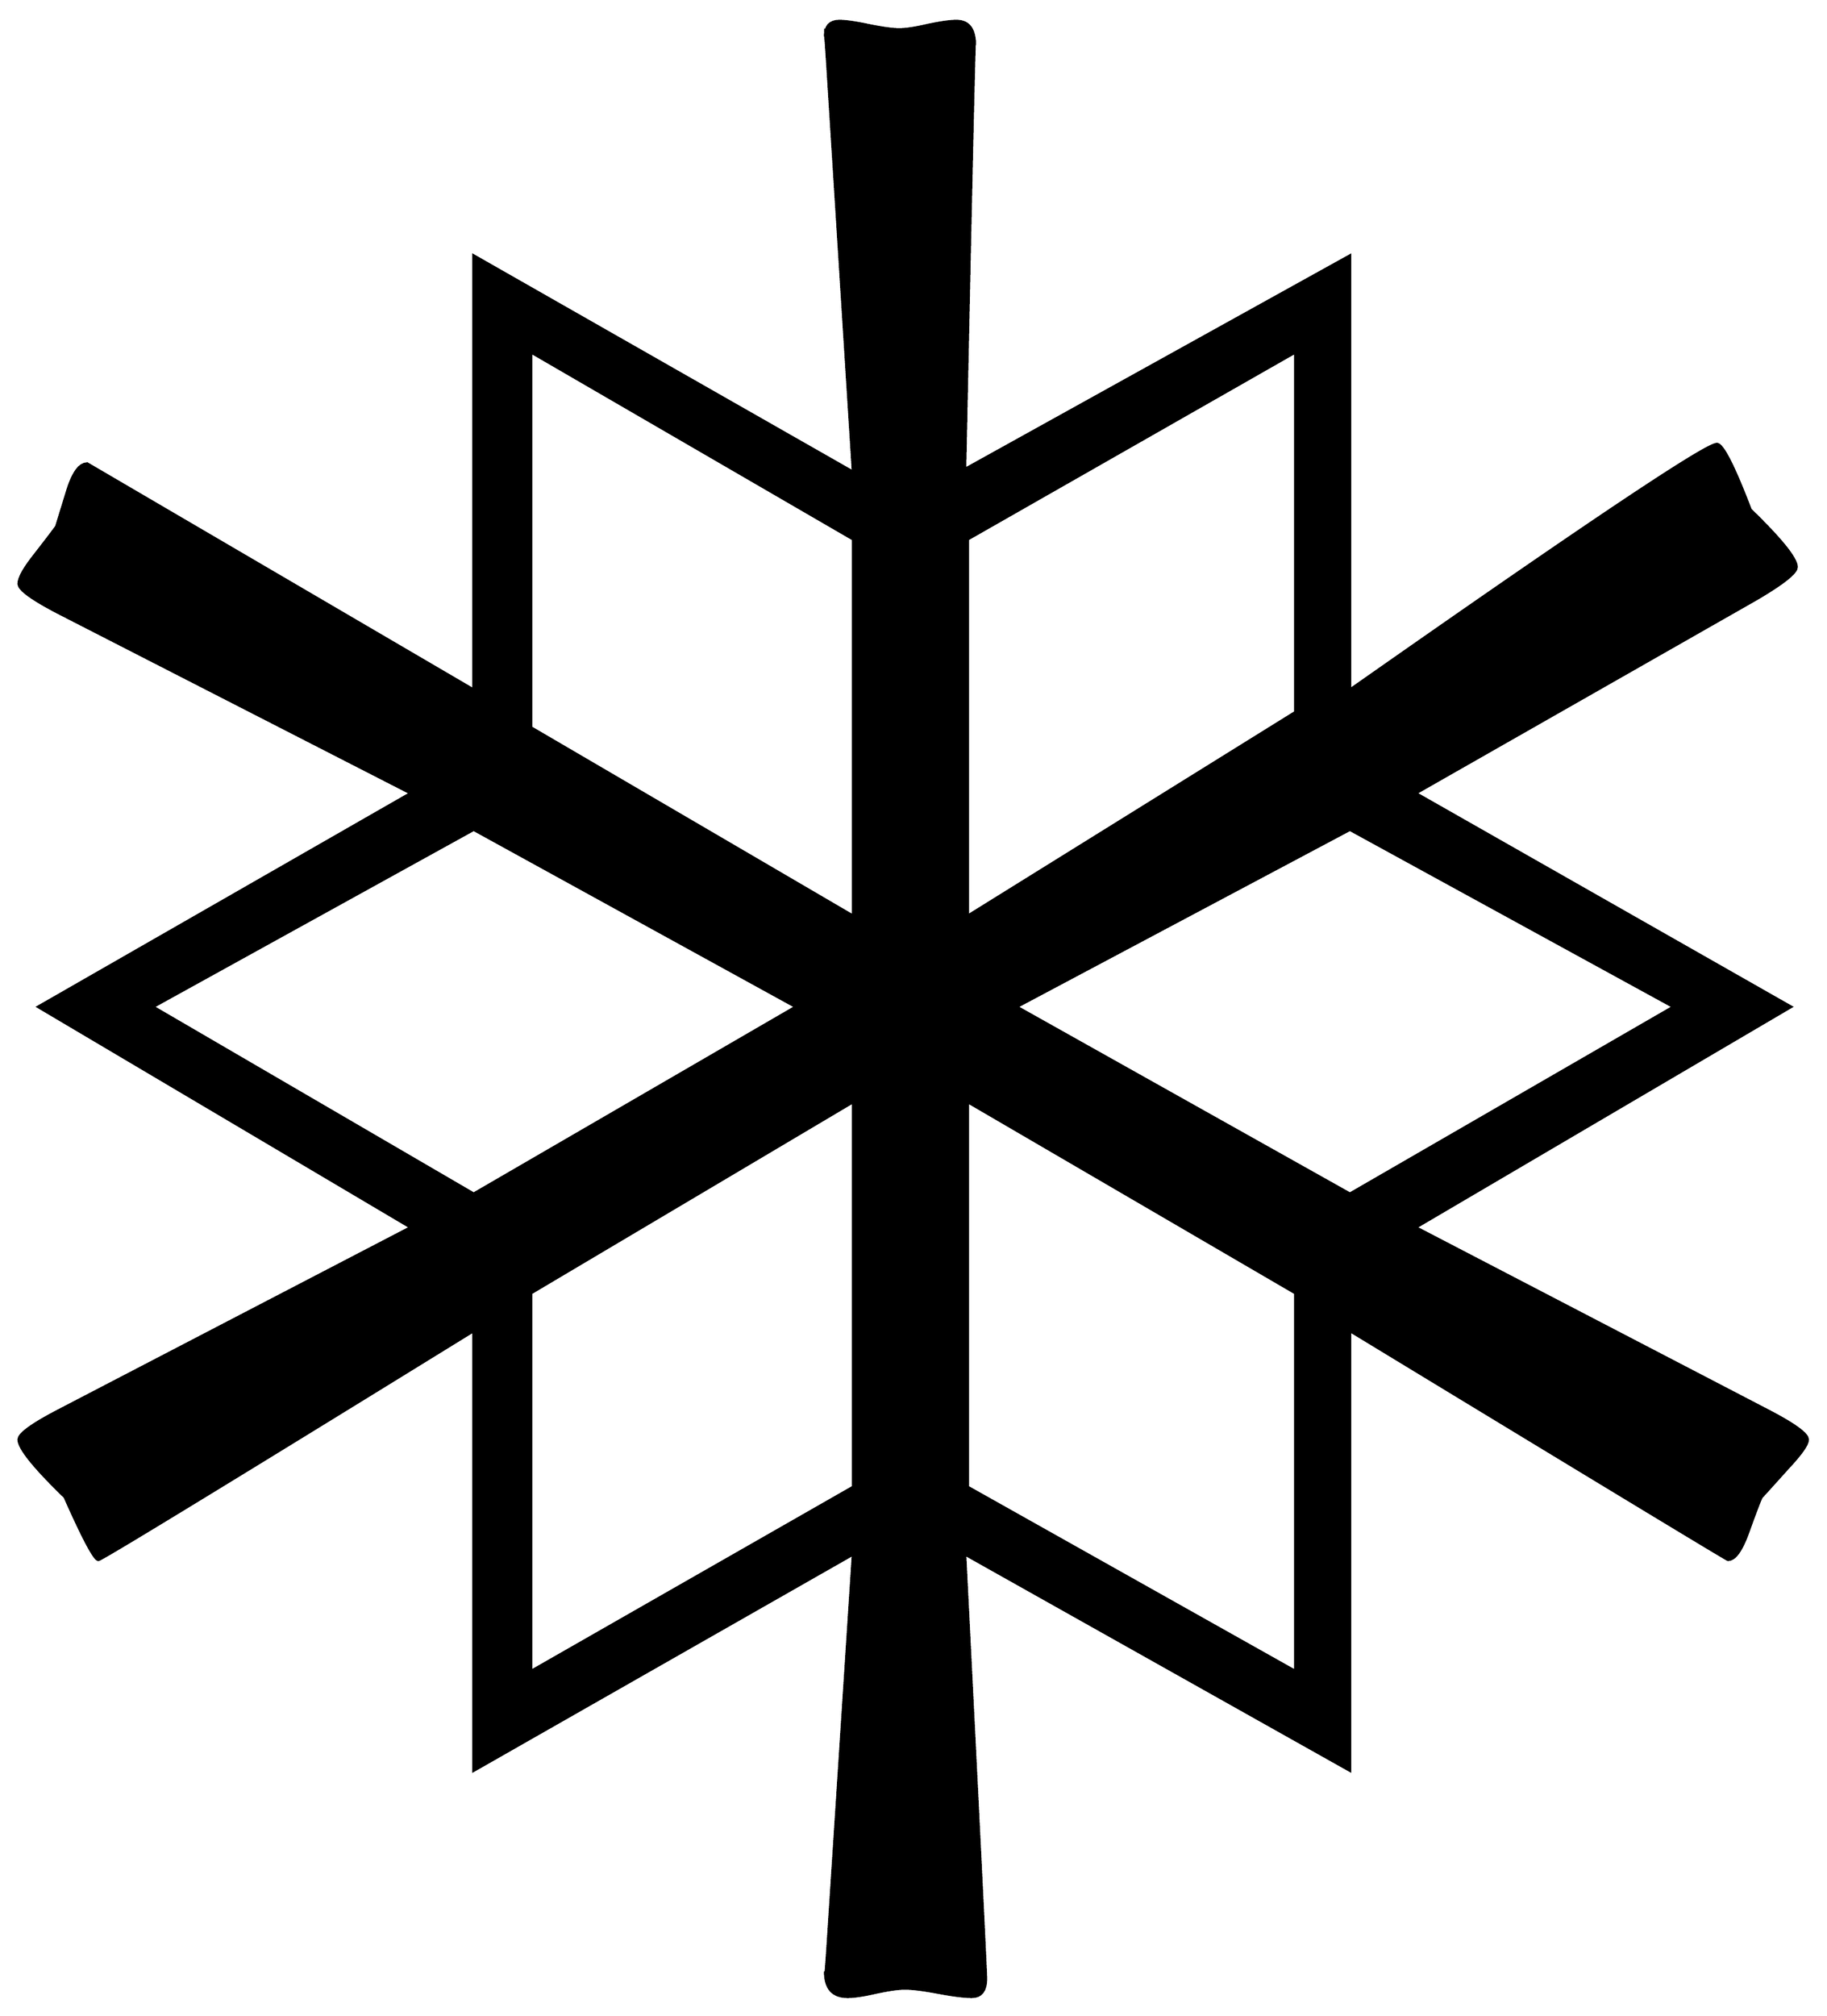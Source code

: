 


\begin{tikzpicture}[y=0.80pt, x=0.80pt, yscale=-1.0, xscale=1.0, inner sep=0pt, outer sep=0pt]
\begin{scope}[shift={(100.0,1837.0)},nonzero rule]
  \path[draw=.,fill=.,line width=1.600pt] (1382.0,-399.0) ..
    controls (1382.0,-395.667) and (1377.333,-389.0) ..
    (1368.0,-379.0) .. controls (1356.0,-365.667) and
    (1349.667,-358.667) .. (1349.0,-358.0) .. controls
    (1348.333,-357.333) and (1345.0,-348.667) .. (1339.0,-332.0) ..
    controls (1334.333,-319.333) and (1329.667,-313.0) ..
    (1325.0,-313.0) .. controls (1324.333,-313.0) and
    (1234.0,-367.667) .. (1054.0,-477.0) -- (1054.0,-162.0) --
    (778.0,-317.0) .. controls (788.0,-118.333) and (793.0,-17.0)
    .. (793.0,-13.0) .. controls (793.0,-4.333) and (789.667,-0.0)
    .. (783.0,0.0) .. controls (777.667,0.0) and (769.667,-1.0) ..
    (759.0,-3.0) .. controls (748.333,-5.0) and (740.333,-6.0) ..
    (735.0,-6.0) .. controls (730.333,-6.0) and (723.333,-5.0) ..
    (714.0,-3.0) .. controls (705.333,-1.0) and (698.667,0.0) ..
    (694.0,0.0) .. controls (683.333,0.0) and (678.0,-6.0) ..
    (678.0,-18.0) .. controls (678.0,-11.333) and (678.667,-18.333) ..
    (680.0,-39.0) -- (698.0,-317.0) -- (426.0,-162.0) --
    (426.0,-477.0) .. controls (248.667,-367.667) and (159.0,-313.0)
    .. (157.0,-313.0) .. controls (154.333,-313.0) and
    (146.333,-328.0) .. (133.0,-358.0) .. controls (111.0,-379.333)
    and (100.0,-393.0) .. (100.0,-399.0) .. controls
    (100.0,-403.0) and (109.667,-410.0) .. (129.0,-420.0) --
    (381.0,-551.0) -- (114.0,-709.0) -- (381.0,-862.0) --
    (129.0,-991.0) .. controls (109.667,-1001.0) and
    (100.0,-1008.0) .. (100.0,-1012.0) .. controls
    (100.0,-1016.0) and (103.667,-1022.667) .. (111.0,-1032.0) ..
    controls (120.333,-1044.0) and (125.667,-1051.0) ..
    (127.0,-1053.0) .. controls (129.667,-1061.667) and
    (132.333,-1070.333) .. (135.0,-1079.0) .. controls
    (139.0,-1091.667) and (143.667,-1098.0) .. (149.0,-1098.0) ..
    controls (149.0,-1098.0) and (241.333,-1044.0) ..
    (426.0,-936.0) -- (426.0,-1247.0) -- (698.0,-1092.0) --
    (680.0,-1378.0) .. controls (678.667,-1399.333) and
    (678.0,-1408.0) .. (678.0,-1404.0) .. controls
    (678.0,-1411.333) and (681.333,-1415.0) .. (688.0,-1415.0) ..
    controls (692.667,-1415.0) and (699.667,-1414.0) ..
    (709.0,-1412.0) .. controls (719.0,-1410.0) and
    (726.333,-1409.0) .. (731.0,-1409.0) .. controls
    (735.667,-1409.0) and (742.333,-1410.0) .. (751.0,-1412.0) ..
    controls (760.333,-1414.0) and (767.333,-1415.0) ..
    (772.0,-1415.0) .. controls (780.667,-1415.0) and
    (785.0,-1409.333) .. (785.0,-1398.0) .. controls
    (785.0,-1416.667) and (782.667,-1315.333) .. (778.0,-1094.0) --
    (1054.0,-1247.0) -- (1054.0,-936.0) .. controls
    (1221.333,-1053.333) and (1309.0,-1112.0) .. (1317.0,-1112.0) ..
    controls (1321.0,-1112.0) and (1329.0,-1096.333) ..
    (1341.0,-1065.0) .. controls (1363.0,-1043.667) and
    (1374.0,-1030.0) .. (1374.0,-1024.0) .. controls
    (1374.0,-1020.0) and (1364.333,-1012.333) .. (1345.0,-1001.0) --
    (1101.0,-862.0) -- (1370.0,-709.0) -- (1101.0,-551.0) --
    (1353.0,-420.0) .. controls (1372.333,-410.0) and
    (1382.0,-403.0) .. (1382.0,-399.0) -- cycle(1015.0,-920.0)
    -- (1015.0,-1178.0) -- (780.0,-1044.0) -- (780.0,-774.0) --
    (1015.0,-920.0) -- cycle(1286.0,-709.0) -- (1054.0,-836.0)
    -- (815.0,-709.0) -- (1054.0,-575.0) -- (1286.0,-709.0) --
    cycle(698.0,-774.0) -- (698.0,-1044.0) -- (467.0,-1178.0) --
    (467.0,-909.0) -- (698.0,-774.0) -- cycle(1015.0,-233.0) --
    (1015.0,-504.0) -- (780.0,-641.0) -- (780.0,-365.0) --
    (1015.0,-233.0) -- cycle(657.0,-709.0) -- (426.0,-836.0) --
    (196.0,-709.0) -- (426.0,-575.0) -- (657.0,-709.0) --
    cycle(698.0,-365.0) -- (698.0,-641.0) -- (467.0,-504.0) --
    (467.0,-233.0) -- (698.0,-365.0) -- cycle;
\end{scope}

\end{tikzpicture}

